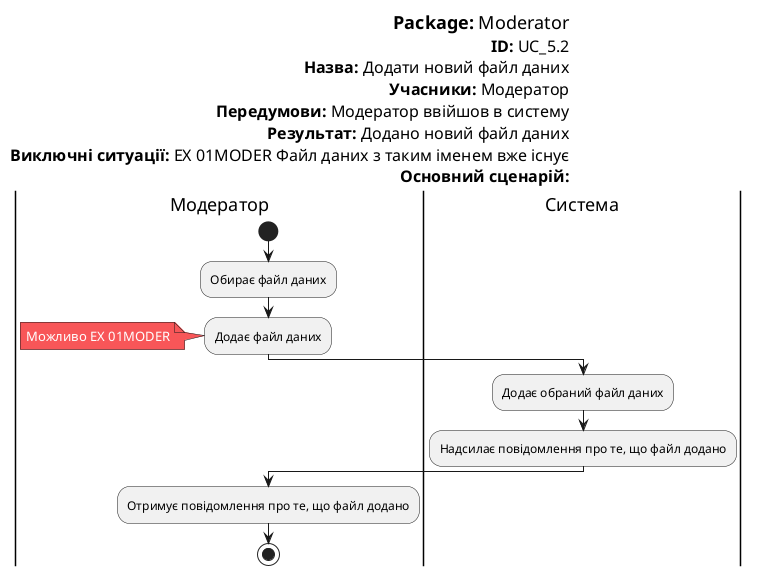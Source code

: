 @startuml EditAction

left header
<font color=000 size=18><b>Package:</b> Moderator
<font color=000 size=16><b>ID:</b> UC_5.2
<font color=000 size=16><b>Назва:</b> Додати новий файл даних
<font color=000 size=16><b>Учасники:</b> Модератор
<font color=000 size=16><b>Передумови:</b> Модератор ввійшов в систему
<font color=000 size=16><b>Результат:</b> Додано новий файл даних
<font color=000 size=16><b>Виключні ситуації:</b> EX 01MODER Файл даних з таким іменем вже існує
<font color=000 size=16><b>Основний сценарій:</b>
end header

skinparam	shadowing false
skinparam Note {
	BackgroundColor #f85658
	FontColor #ffffff
}



|Модератор|
start
:Обирає файл даних;
:Додає файл даних;
note left
Можливо ЕХ 01MODER
end note

|Система|
:Додає обраний файл даних;

|Система|
:Надсилає повідомлення про те, що файл додано;

|Модератор|
:Отримує повідомлення про те, що файл додано;

stop;
@enduml
